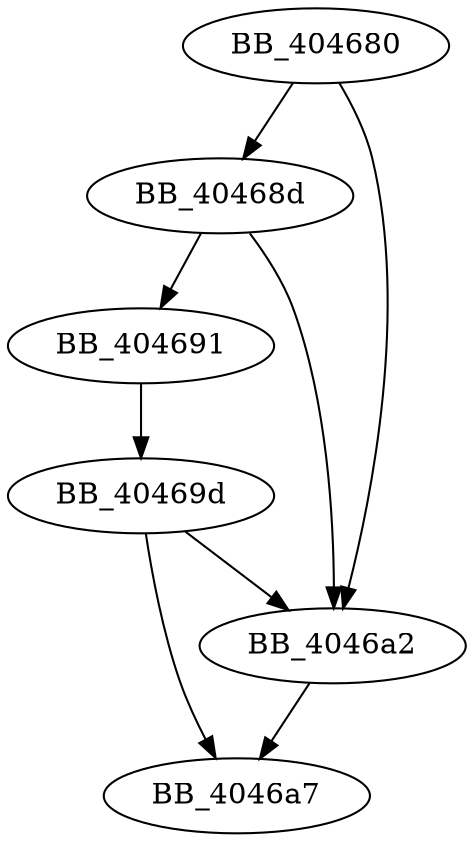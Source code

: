 DiGraph sub_404680{
BB_404680->BB_40468d
BB_404680->BB_4046a2
BB_40468d->BB_404691
BB_40468d->BB_4046a2
BB_404691->BB_40469d
BB_40469d->BB_4046a2
BB_40469d->BB_4046a7
BB_4046a2->BB_4046a7
}
